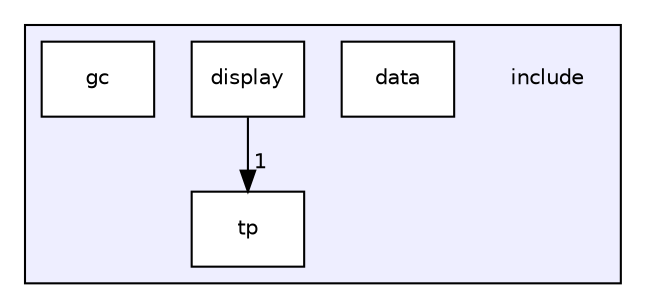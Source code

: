 digraph "include" {
  compound=true
  node [ fontsize="10", fontname="Helvetica"];
  edge [ labelfontsize="10", labelfontname="Helvetica"];
  subgraph clusterdir_d44c64559bbebec7f509842c48db8b23 {
    graph [ bgcolor="#eeeeff", pencolor="black", label="" URL="dir_d44c64559bbebec7f509842c48db8b23.html"];
    dir_d44c64559bbebec7f509842c48db8b23 [shape=plaintext label="include"];
    dir_bd52eb7ac821349adc834157bbaf2648 [shape=box label="data" color="black" fillcolor="white" style="filled" URL="dir_bd52eb7ac821349adc834157bbaf2648.html"];
    dir_4636d4e18f69ebf0de83434441c44c49 [shape=box label="display" color="black" fillcolor="white" style="filled" URL="dir_4636d4e18f69ebf0de83434441c44c49.html"];
    dir_240ab54bc1b85767cb4f1a7b345cf6c4 [shape=box label="gc" color="black" fillcolor="white" style="filled" URL="dir_240ab54bc1b85767cb4f1a7b345cf6c4.html"];
    dir_75ff0ebed823e60e8355822167227a3b [shape=box label="tp" color="black" fillcolor="white" style="filled" URL="dir_75ff0ebed823e60e8355822167227a3b.html"];
  }
  dir_4636d4e18f69ebf0de83434441c44c49->dir_75ff0ebed823e60e8355822167227a3b [headlabel="1", labeldistance=1.5 headhref="dir_000002_000004.html"];
}
